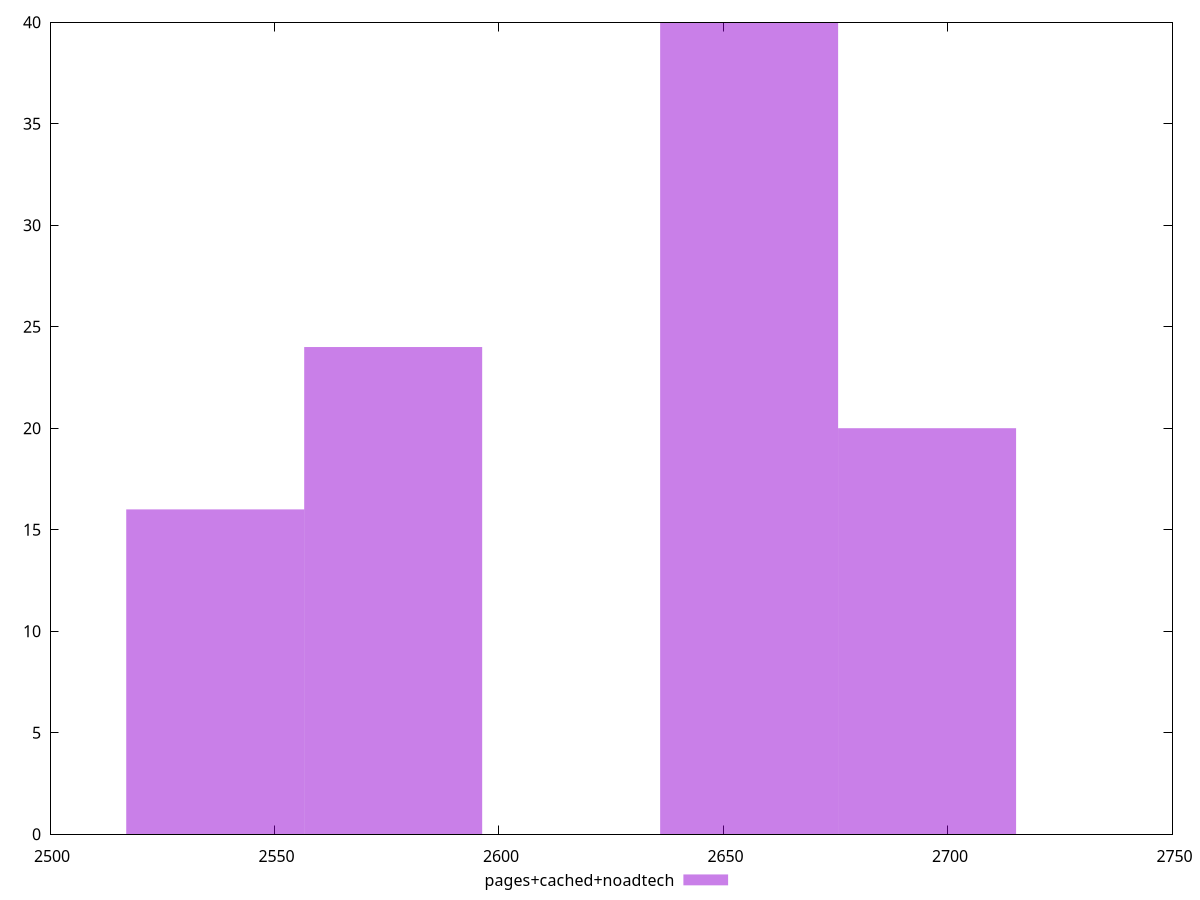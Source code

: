 $_pagesCachedNoadtech <<EOF
2655.708578753632 40
2576.4336958057625 24
2536.7962543318276 16
2695.346020227567 20
EOF
set key outside below
set terminal pngcairo
set output "report_00004_2020-11-02T20-21-41.718Z/speed-index/pages+cached+noadtech//raw_hist.png"
set yrange [0:40]
set boxwidth 39.63744147393481
set style fill transparent solid 0.5 noborder
plot $_pagesCachedNoadtech title "pages+cached+noadtech" with boxes ,